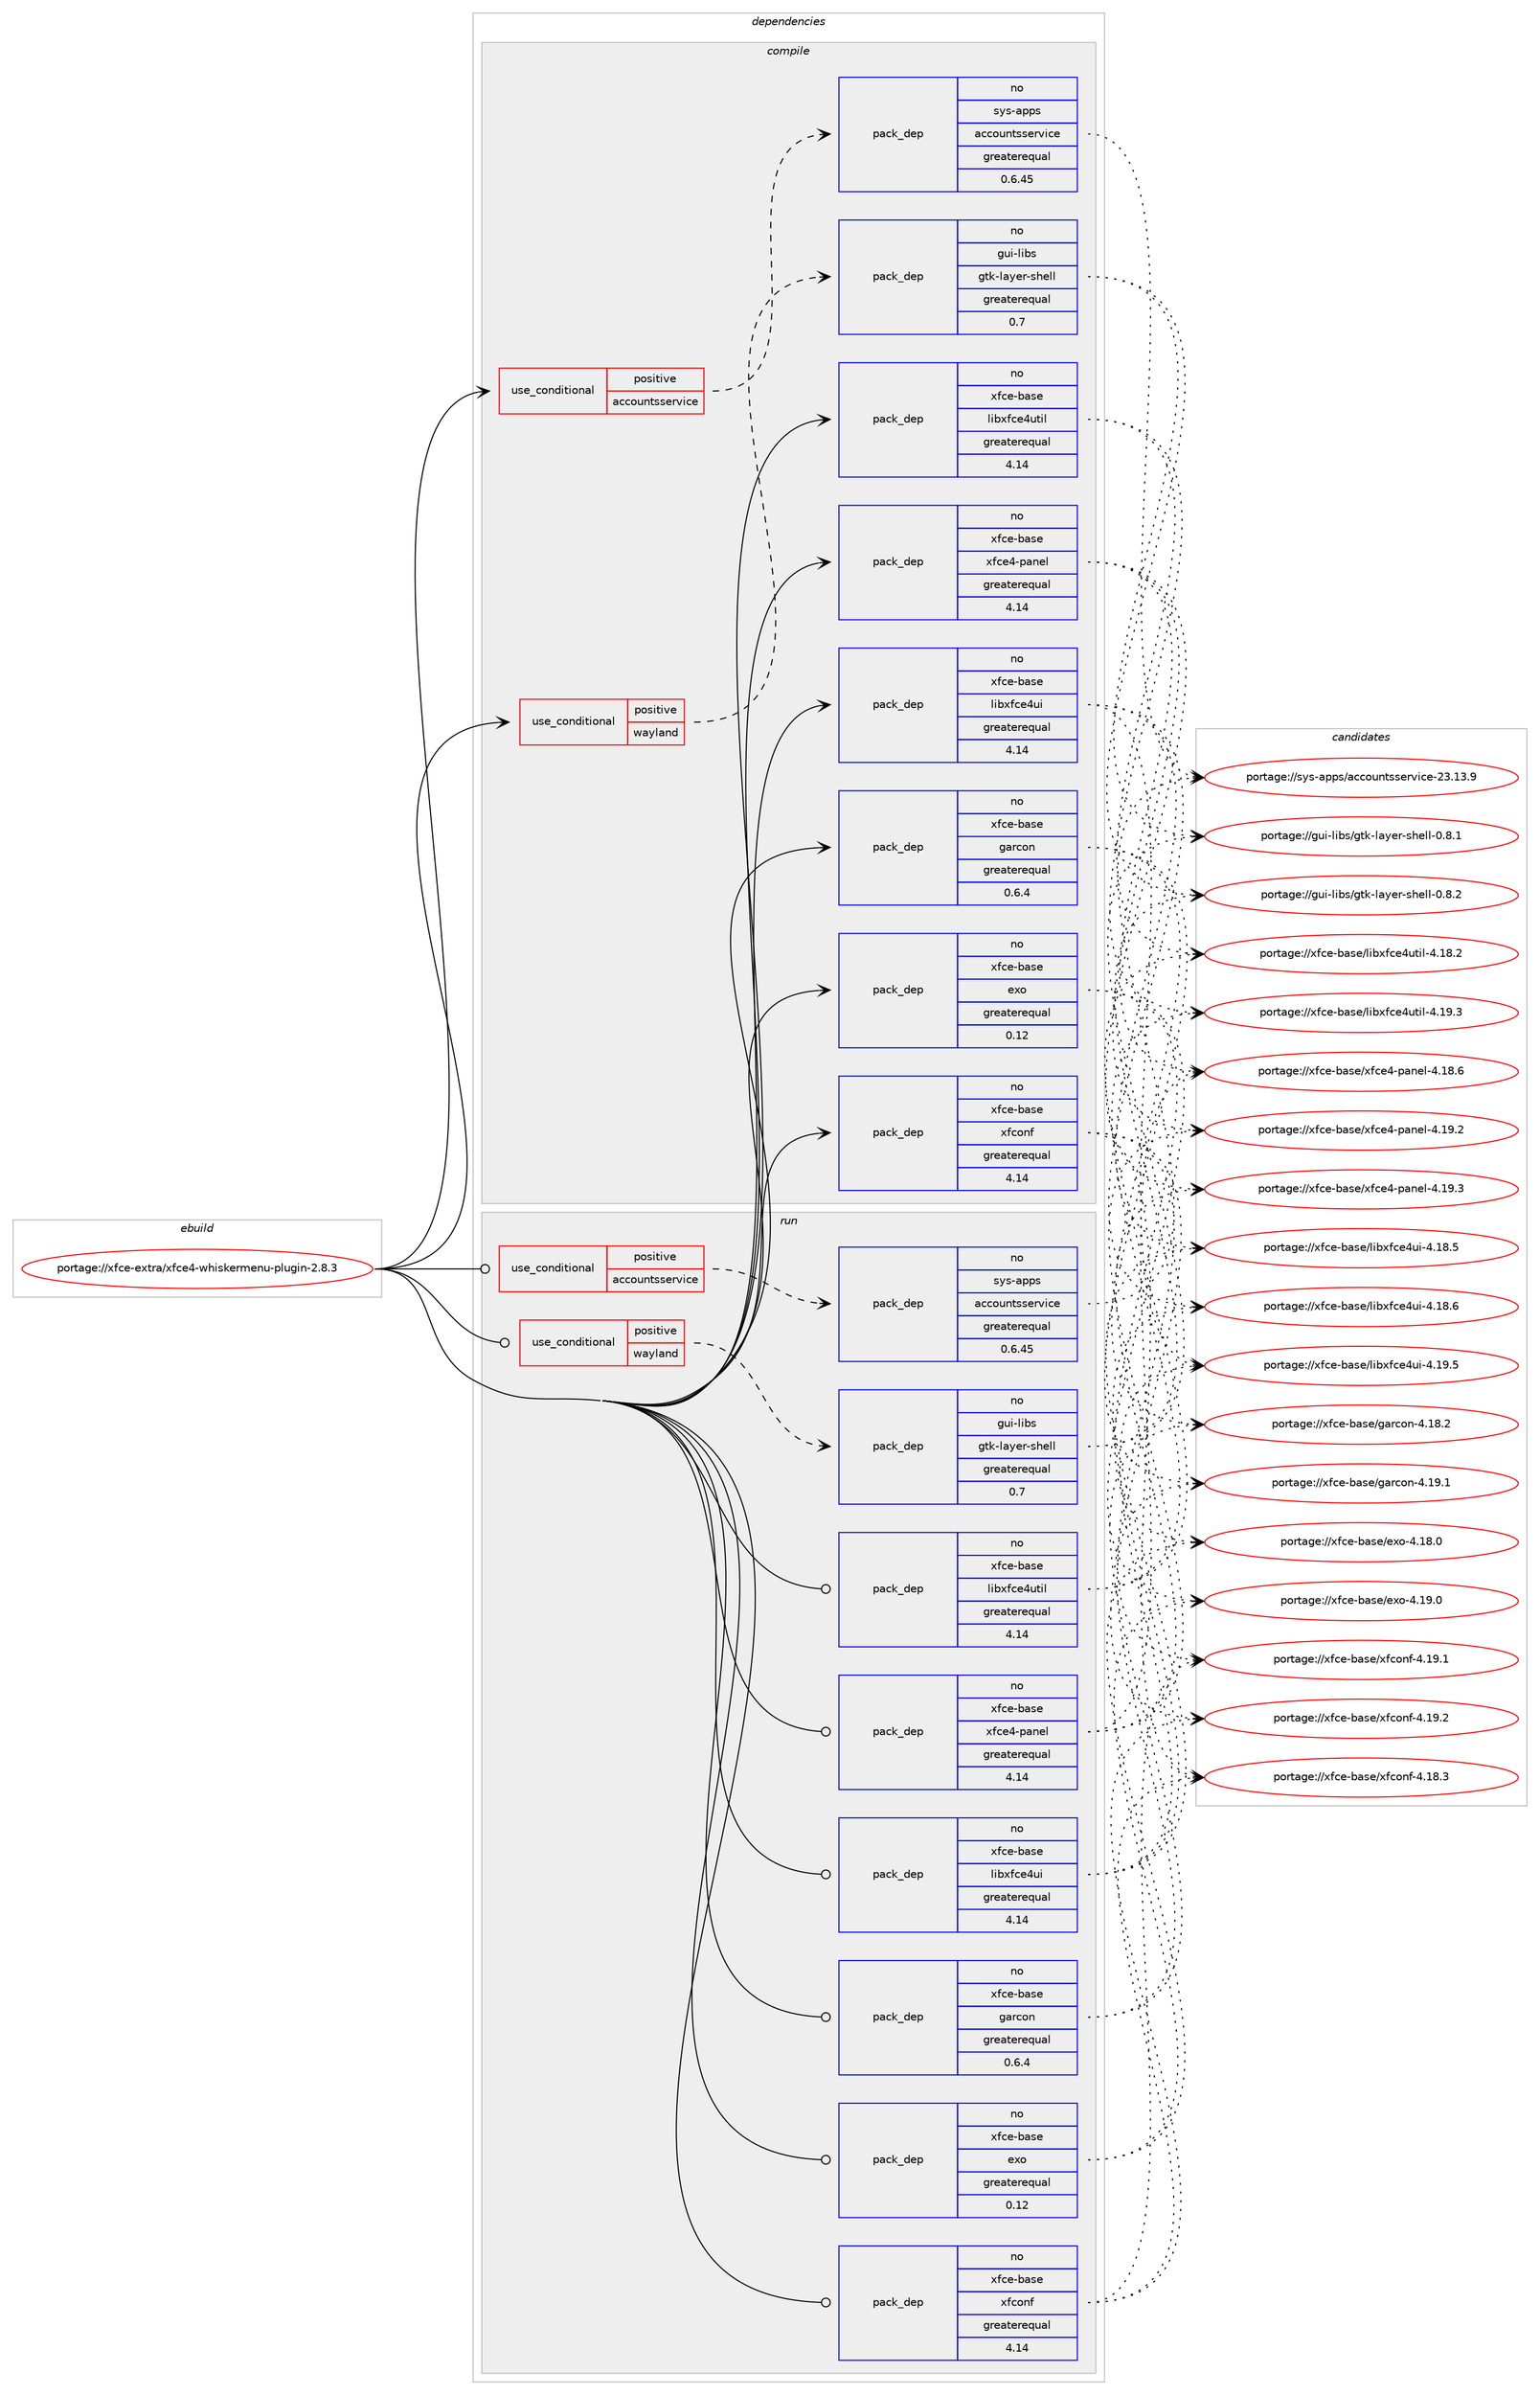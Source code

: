 digraph prolog {

# *************
# Graph options
# *************

newrank=true;
concentrate=true;
compound=true;
graph [rankdir=LR,fontname=Helvetica,fontsize=10,ranksep=1.5];#, ranksep=2.5, nodesep=0.2];
edge  [arrowhead=vee];
node  [fontname=Helvetica,fontsize=10];

# **********
# The ebuild
# **********

subgraph cluster_leftcol {
color=gray;
rank=same;
label=<<i>ebuild</i>>;
id [label="portage://xfce-extra/xfce4-whiskermenu-plugin-2.8.3", color=red, width=4, href="../xfce-extra/xfce4-whiskermenu-plugin-2.8.3.svg"];
}

# ****************
# The dependencies
# ****************

subgraph cluster_midcol {
color=gray;
label=<<i>dependencies</i>>;
subgraph cluster_compile {
fillcolor="#eeeeee";
style=filled;
label=<<i>compile</i>>;
subgraph cond4649 {
dependency7847 [label=<<TABLE BORDER="0" CELLBORDER="1" CELLSPACING="0" CELLPADDING="4"><TR><TD ROWSPAN="3" CELLPADDING="10">use_conditional</TD></TR><TR><TD>positive</TD></TR><TR><TD>accountsservice</TD></TR></TABLE>>, shape=none, color=red];
subgraph pack3028 {
dependency7848 [label=<<TABLE BORDER="0" CELLBORDER="1" CELLSPACING="0" CELLPADDING="4" WIDTH="220"><TR><TD ROWSPAN="6" CELLPADDING="30">pack_dep</TD></TR><TR><TD WIDTH="110">no</TD></TR><TR><TD>sys-apps</TD></TR><TR><TD>accountsservice</TD></TR><TR><TD>greaterequal</TD></TR><TR><TD>0.6.45</TD></TR></TABLE>>, shape=none, color=blue];
}
dependency7847:e -> dependency7848:w [weight=20,style="dashed",arrowhead="vee"];
}
id:e -> dependency7847:w [weight=20,style="solid",arrowhead="vee"];
subgraph cond4650 {
dependency7849 [label=<<TABLE BORDER="0" CELLBORDER="1" CELLSPACING="0" CELLPADDING="4"><TR><TD ROWSPAN="3" CELLPADDING="10">use_conditional</TD></TR><TR><TD>positive</TD></TR><TR><TD>wayland</TD></TR></TABLE>>, shape=none, color=red];
subgraph pack3029 {
dependency7850 [label=<<TABLE BORDER="0" CELLBORDER="1" CELLSPACING="0" CELLPADDING="4" WIDTH="220"><TR><TD ROWSPAN="6" CELLPADDING="30">pack_dep</TD></TR><TR><TD WIDTH="110">no</TD></TR><TR><TD>gui-libs</TD></TR><TR><TD>gtk-layer-shell</TD></TR><TR><TD>greaterequal</TD></TR><TR><TD>0.7</TD></TR></TABLE>>, shape=none, color=blue];
}
dependency7849:e -> dependency7850:w [weight=20,style="dashed",arrowhead="vee"];
}
id:e -> dependency7849:w [weight=20,style="solid",arrowhead="vee"];
# *** BEGIN UNKNOWN DEPENDENCY TYPE (TODO) ***
# id -> package_dependency(portage://xfce-extra/xfce4-whiskermenu-plugin-2.8.3,install,no,virtual,libintl,none,[,,],[],[])
# *** END UNKNOWN DEPENDENCY TYPE (TODO) ***

# *** BEGIN UNKNOWN DEPENDENCY TYPE (TODO) ***
# id -> package_dependency(portage://xfce-extra/xfce4-whiskermenu-plugin-2.8.3,install,no,x11-libs,gtk+,none,[,,],[slot(3)],[])
# *** END UNKNOWN DEPENDENCY TYPE (TODO) ***

subgraph pack3030 {
dependency7851 [label=<<TABLE BORDER="0" CELLBORDER="1" CELLSPACING="0" CELLPADDING="4" WIDTH="220"><TR><TD ROWSPAN="6" CELLPADDING="30">pack_dep</TD></TR><TR><TD WIDTH="110">no</TD></TR><TR><TD>xfce-base</TD></TR><TR><TD>exo</TD></TR><TR><TD>greaterequal</TD></TR><TR><TD>0.12</TD></TR></TABLE>>, shape=none, color=blue];
}
id:e -> dependency7851:w [weight=20,style="solid",arrowhead="vee"];
subgraph pack3031 {
dependency7852 [label=<<TABLE BORDER="0" CELLBORDER="1" CELLSPACING="0" CELLPADDING="4" WIDTH="220"><TR><TD ROWSPAN="6" CELLPADDING="30">pack_dep</TD></TR><TR><TD WIDTH="110">no</TD></TR><TR><TD>xfce-base</TD></TR><TR><TD>garcon</TD></TR><TR><TD>greaterequal</TD></TR><TR><TD>0.6.4</TD></TR></TABLE>>, shape=none, color=blue];
}
id:e -> dependency7852:w [weight=20,style="solid",arrowhead="vee"];
subgraph pack3032 {
dependency7853 [label=<<TABLE BORDER="0" CELLBORDER="1" CELLSPACING="0" CELLPADDING="4" WIDTH="220"><TR><TD ROWSPAN="6" CELLPADDING="30">pack_dep</TD></TR><TR><TD WIDTH="110">no</TD></TR><TR><TD>xfce-base</TD></TR><TR><TD>libxfce4ui</TD></TR><TR><TD>greaterequal</TD></TR><TR><TD>4.14</TD></TR></TABLE>>, shape=none, color=blue];
}
id:e -> dependency7853:w [weight=20,style="solid",arrowhead="vee"];
subgraph pack3033 {
dependency7854 [label=<<TABLE BORDER="0" CELLBORDER="1" CELLSPACING="0" CELLPADDING="4" WIDTH="220"><TR><TD ROWSPAN="6" CELLPADDING="30">pack_dep</TD></TR><TR><TD WIDTH="110">no</TD></TR><TR><TD>xfce-base</TD></TR><TR><TD>libxfce4util</TD></TR><TR><TD>greaterequal</TD></TR><TR><TD>4.14</TD></TR></TABLE>>, shape=none, color=blue];
}
id:e -> dependency7854:w [weight=20,style="solid",arrowhead="vee"];
subgraph pack3034 {
dependency7855 [label=<<TABLE BORDER="0" CELLBORDER="1" CELLSPACING="0" CELLPADDING="4" WIDTH="220"><TR><TD ROWSPAN="6" CELLPADDING="30">pack_dep</TD></TR><TR><TD WIDTH="110">no</TD></TR><TR><TD>xfce-base</TD></TR><TR><TD>xfce4-panel</TD></TR><TR><TD>greaterequal</TD></TR><TR><TD>4.14</TD></TR></TABLE>>, shape=none, color=blue];
}
id:e -> dependency7855:w [weight=20,style="solid",arrowhead="vee"];
subgraph pack3035 {
dependency7856 [label=<<TABLE BORDER="0" CELLBORDER="1" CELLSPACING="0" CELLPADDING="4" WIDTH="220"><TR><TD ROWSPAN="6" CELLPADDING="30">pack_dep</TD></TR><TR><TD WIDTH="110">no</TD></TR><TR><TD>xfce-base</TD></TR><TR><TD>xfconf</TD></TR><TR><TD>greaterequal</TD></TR><TR><TD>4.14</TD></TR></TABLE>>, shape=none, color=blue];
}
id:e -> dependency7856:w [weight=20,style="solid",arrowhead="vee"];
}
subgraph cluster_compileandrun {
fillcolor="#eeeeee";
style=filled;
label=<<i>compile and run</i>>;
}
subgraph cluster_run {
fillcolor="#eeeeee";
style=filled;
label=<<i>run</i>>;
subgraph cond4651 {
dependency7857 [label=<<TABLE BORDER="0" CELLBORDER="1" CELLSPACING="0" CELLPADDING="4"><TR><TD ROWSPAN="3" CELLPADDING="10">use_conditional</TD></TR><TR><TD>positive</TD></TR><TR><TD>accountsservice</TD></TR></TABLE>>, shape=none, color=red];
subgraph pack3036 {
dependency7858 [label=<<TABLE BORDER="0" CELLBORDER="1" CELLSPACING="0" CELLPADDING="4" WIDTH="220"><TR><TD ROWSPAN="6" CELLPADDING="30">pack_dep</TD></TR><TR><TD WIDTH="110">no</TD></TR><TR><TD>sys-apps</TD></TR><TR><TD>accountsservice</TD></TR><TR><TD>greaterequal</TD></TR><TR><TD>0.6.45</TD></TR></TABLE>>, shape=none, color=blue];
}
dependency7857:e -> dependency7858:w [weight=20,style="dashed",arrowhead="vee"];
}
id:e -> dependency7857:w [weight=20,style="solid",arrowhead="odot"];
subgraph cond4652 {
dependency7859 [label=<<TABLE BORDER="0" CELLBORDER="1" CELLSPACING="0" CELLPADDING="4"><TR><TD ROWSPAN="3" CELLPADDING="10">use_conditional</TD></TR><TR><TD>positive</TD></TR><TR><TD>wayland</TD></TR></TABLE>>, shape=none, color=red];
subgraph pack3037 {
dependency7860 [label=<<TABLE BORDER="0" CELLBORDER="1" CELLSPACING="0" CELLPADDING="4" WIDTH="220"><TR><TD ROWSPAN="6" CELLPADDING="30">pack_dep</TD></TR><TR><TD WIDTH="110">no</TD></TR><TR><TD>gui-libs</TD></TR><TR><TD>gtk-layer-shell</TD></TR><TR><TD>greaterequal</TD></TR><TR><TD>0.7</TD></TR></TABLE>>, shape=none, color=blue];
}
dependency7859:e -> dependency7860:w [weight=20,style="dashed",arrowhead="vee"];
}
id:e -> dependency7859:w [weight=20,style="solid",arrowhead="odot"];
# *** BEGIN UNKNOWN DEPENDENCY TYPE (TODO) ***
# id -> package_dependency(portage://xfce-extra/xfce4-whiskermenu-plugin-2.8.3,run,no,virtual,libintl,none,[,,],[],[])
# *** END UNKNOWN DEPENDENCY TYPE (TODO) ***

# *** BEGIN UNKNOWN DEPENDENCY TYPE (TODO) ***
# id -> package_dependency(portage://xfce-extra/xfce4-whiskermenu-plugin-2.8.3,run,no,x11-libs,gtk+,none,[,,],[slot(3)],[])
# *** END UNKNOWN DEPENDENCY TYPE (TODO) ***

subgraph pack3038 {
dependency7861 [label=<<TABLE BORDER="0" CELLBORDER="1" CELLSPACING="0" CELLPADDING="4" WIDTH="220"><TR><TD ROWSPAN="6" CELLPADDING="30">pack_dep</TD></TR><TR><TD WIDTH="110">no</TD></TR><TR><TD>xfce-base</TD></TR><TR><TD>exo</TD></TR><TR><TD>greaterequal</TD></TR><TR><TD>0.12</TD></TR></TABLE>>, shape=none, color=blue];
}
id:e -> dependency7861:w [weight=20,style="solid",arrowhead="odot"];
subgraph pack3039 {
dependency7862 [label=<<TABLE BORDER="0" CELLBORDER="1" CELLSPACING="0" CELLPADDING="4" WIDTH="220"><TR><TD ROWSPAN="6" CELLPADDING="30">pack_dep</TD></TR><TR><TD WIDTH="110">no</TD></TR><TR><TD>xfce-base</TD></TR><TR><TD>garcon</TD></TR><TR><TD>greaterequal</TD></TR><TR><TD>0.6.4</TD></TR></TABLE>>, shape=none, color=blue];
}
id:e -> dependency7862:w [weight=20,style="solid",arrowhead="odot"];
subgraph pack3040 {
dependency7863 [label=<<TABLE BORDER="0" CELLBORDER="1" CELLSPACING="0" CELLPADDING="4" WIDTH="220"><TR><TD ROWSPAN="6" CELLPADDING="30">pack_dep</TD></TR><TR><TD WIDTH="110">no</TD></TR><TR><TD>xfce-base</TD></TR><TR><TD>libxfce4ui</TD></TR><TR><TD>greaterequal</TD></TR><TR><TD>4.14</TD></TR></TABLE>>, shape=none, color=blue];
}
id:e -> dependency7863:w [weight=20,style="solid",arrowhead="odot"];
subgraph pack3041 {
dependency7864 [label=<<TABLE BORDER="0" CELLBORDER="1" CELLSPACING="0" CELLPADDING="4" WIDTH="220"><TR><TD ROWSPAN="6" CELLPADDING="30">pack_dep</TD></TR><TR><TD WIDTH="110">no</TD></TR><TR><TD>xfce-base</TD></TR><TR><TD>libxfce4util</TD></TR><TR><TD>greaterequal</TD></TR><TR><TD>4.14</TD></TR></TABLE>>, shape=none, color=blue];
}
id:e -> dependency7864:w [weight=20,style="solid",arrowhead="odot"];
subgraph pack3042 {
dependency7865 [label=<<TABLE BORDER="0" CELLBORDER="1" CELLSPACING="0" CELLPADDING="4" WIDTH="220"><TR><TD ROWSPAN="6" CELLPADDING="30">pack_dep</TD></TR><TR><TD WIDTH="110">no</TD></TR><TR><TD>xfce-base</TD></TR><TR><TD>xfce4-panel</TD></TR><TR><TD>greaterequal</TD></TR><TR><TD>4.14</TD></TR></TABLE>>, shape=none, color=blue];
}
id:e -> dependency7865:w [weight=20,style="solid",arrowhead="odot"];
subgraph pack3043 {
dependency7866 [label=<<TABLE BORDER="0" CELLBORDER="1" CELLSPACING="0" CELLPADDING="4" WIDTH="220"><TR><TD ROWSPAN="6" CELLPADDING="30">pack_dep</TD></TR><TR><TD WIDTH="110">no</TD></TR><TR><TD>xfce-base</TD></TR><TR><TD>xfconf</TD></TR><TR><TD>greaterequal</TD></TR><TR><TD>4.14</TD></TR></TABLE>>, shape=none, color=blue];
}
id:e -> dependency7866:w [weight=20,style="solid",arrowhead="odot"];
}
}

# **************
# The candidates
# **************

subgraph cluster_choices {
rank=same;
color=gray;
label=<<i>candidates</i>>;

subgraph choice3028 {
color=black;
nodesep=1;
choice115121115459711211211547979999111117110116115115101114118105991014550514649514657 [label="portage://sys-apps/accountsservice-23.13.9", color=red, width=4,href="../sys-apps/accountsservice-23.13.9.svg"];
dependency7848:e -> choice115121115459711211211547979999111117110116115115101114118105991014550514649514657:w [style=dotted,weight="100"];
}
subgraph choice3029 {
color=black;
nodesep=1;
choice103117105451081059811547103116107451089712110111445115104101108108454846564649 [label="portage://gui-libs/gtk-layer-shell-0.8.1", color=red, width=4,href="../gui-libs/gtk-layer-shell-0.8.1.svg"];
choice103117105451081059811547103116107451089712110111445115104101108108454846564650 [label="portage://gui-libs/gtk-layer-shell-0.8.2", color=red, width=4,href="../gui-libs/gtk-layer-shell-0.8.2.svg"];
dependency7850:e -> choice103117105451081059811547103116107451089712110111445115104101108108454846564649:w [style=dotted,weight="100"];
dependency7850:e -> choice103117105451081059811547103116107451089712110111445115104101108108454846564650:w [style=dotted,weight="100"];
}
subgraph choice3030 {
color=black;
nodesep=1;
choice120102991014598971151014710112011145524649564648 [label="portage://xfce-base/exo-4.18.0", color=red, width=4,href="../xfce-base/exo-4.18.0.svg"];
choice120102991014598971151014710112011145524649574648 [label="portage://xfce-base/exo-4.19.0", color=red, width=4,href="../xfce-base/exo-4.19.0.svg"];
dependency7851:e -> choice120102991014598971151014710112011145524649564648:w [style=dotted,weight="100"];
dependency7851:e -> choice120102991014598971151014710112011145524649574648:w [style=dotted,weight="100"];
}
subgraph choice3031 {
color=black;
nodesep=1;
choice1201029910145989711510147103971149911111045524649564650 [label="portage://xfce-base/garcon-4.18.2", color=red, width=4,href="../xfce-base/garcon-4.18.2.svg"];
choice1201029910145989711510147103971149911111045524649574649 [label="portage://xfce-base/garcon-4.19.1", color=red, width=4,href="../xfce-base/garcon-4.19.1.svg"];
dependency7852:e -> choice1201029910145989711510147103971149911111045524649564650:w [style=dotted,weight="100"];
dependency7852:e -> choice1201029910145989711510147103971149911111045524649574649:w [style=dotted,weight="100"];
}
subgraph choice3032 {
color=black;
nodesep=1;
choice120102991014598971151014710810598120102991015211710545524649564653 [label="portage://xfce-base/libxfce4ui-4.18.5", color=red, width=4,href="../xfce-base/libxfce4ui-4.18.5.svg"];
choice120102991014598971151014710810598120102991015211710545524649564654 [label="portage://xfce-base/libxfce4ui-4.18.6", color=red, width=4,href="../xfce-base/libxfce4ui-4.18.6.svg"];
choice120102991014598971151014710810598120102991015211710545524649574653 [label="portage://xfce-base/libxfce4ui-4.19.5", color=red, width=4,href="../xfce-base/libxfce4ui-4.19.5.svg"];
dependency7853:e -> choice120102991014598971151014710810598120102991015211710545524649564653:w [style=dotted,weight="100"];
dependency7853:e -> choice120102991014598971151014710810598120102991015211710545524649564654:w [style=dotted,weight="100"];
dependency7853:e -> choice120102991014598971151014710810598120102991015211710545524649574653:w [style=dotted,weight="100"];
}
subgraph choice3033 {
color=black;
nodesep=1;
choice120102991014598971151014710810598120102991015211711610510845524649564650 [label="portage://xfce-base/libxfce4util-4.18.2", color=red, width=4,href="../xfce-base/libxfce4util-4.18.2.svg"];
choice120102991014598971151014710810598120102991015211711610510845524649574651 [label="portage://xfce-base/libxfce4util-4.19.3", color=red, width=4,href="../xfce-base/libxfce4util-4.19.3.svg"];
dependency7854:e -> choice120102991014598971151014710810598120102991015211711610510845524649564650:w [style=dotted,weight="100"];
dependency7854:e -> choice120102991014598971151014710810598120102991015211711610510845524649574651:w [style=dotted,weight="100"];
}
subgraph choice3034 {
color=black;
nodesep=1;
choice12010299101459897115101471201029910152451129711010110845524649564654 [label="portage://xfce-base/xfce4-panel-4.18.6", color=red, width=4,href="../xfce-base/xfce4-panel-4.18.6.svg"];
choice12010299101459897115101471201029910152451129711010110845524649574650 [label="portage://xfce-base/xfce4-panel-4.19.2", color=red, width=4,href="../xfce-base/xfce4-panel-4.19.2.svg"];
choice12010299101459897115101471201029910152451129711010110845524649574651 [label="portage://xfce-base/xfce4-panel-4.19.3", color=red, width=4,href="../xfce-base/xfce4-panel-4.19.3.svg"];
dependency7855:e -> choice12010299101459897115101471201029910152451129711010110845524649564654:w [style=dotted,weight="100"];
dependency7855:e -> choice12010299101459897115101471201029910152451129711010110845524649574650:w [style=dotted,weight="100"];
dependency7855:e -> choice12010299101459897115101471201029910152451129711010110845524649574651:w [style=dotted,weight="100"];
}
subgraph choice3035 {
color=black;
nodesep=1;
choice12010299101459897115101471201029911111010245524649564651 [label="portage://xfce-base/xfconf-4.18.3", color=red, width=4,href="../xfce-base/xfconf-4.18.3.svg"];
choice12010299101459897115101471201029911111010245524649574649 [label="portage://xfce-base/xfconf-4.19.1", color=red, width=4,href="../xfce-base/xfconf-4.19.1.svg"];
choice12010299101459897115101471201029911111010245524649574650 [label="portage://xfce-base/xfconf-4.19.2", color=red, width=4,href="../xfce-base/xfconf-4.19.2.svg"];
dependency7856:e -> choice12010299101459897115101471201029911111010245524649564651:w [style=dotted,weight="100"];
dependency7856:e -> choice12010299101459897115101471201029911111010245524649574649:w [style=dotted,weight="100"];
dependency7856:e -> choice12010299101459897115101471201029911111010245524649574650:w [style=dotted,weight="100"];
}
subgraph choice3036 {
color=black;
nodesep=1;
choice115121115459711211211547979999111117110116115115101114118105991014550514649514657 [label="portage://sys-apps/accountsservice-23.13.9", color=red, width=4,href="../sys-apps/accountsservice-23.13.9.svg"];
dependency7858:e -> choice115121115459711211211547979999111117110116115115101114118105991014550514649514657:w [style=dotted,weight="100"];
}
subgraph choice3037 {
color=black;
nodesep=1;
choice103117105451081059811547103116107451089712110111445115104101108108454846564649 [label="portage://gui-libs/gtk-layer-shell-0.8.1", color=red, width=4,href="../gui-libs/gtk-layer-shell-0.8.1.svg"];
choice103117105451081059811547103116107451089712110111445115104101108108454846564650 [label="portage://gui-libs/gtk-layer-shell-0.8.2", color=red, width=4,href="../gui-libs/gtk-layer-shell-0.8.2.svg"];
dependency7860:e -> choice103117105451081059811547103116107451089712110111445115104101108108454846564649:w [style=dotted,weight="100"];
dependency7860:e -> choice103117105451081059811547103116107451089712110111445115104101108108454846564650:w [style=dotted,weight="100"];
}
subgraph choice3038 {
color=black;
nodesep=1;
choice120102991014598971151014710112011145524649564648 [label="portage://xfce-base/exo-4.18.0", color=red, width=4,href="../xfce-base/exo-4.18.0.svg"];
choice120102991014598971151014710112011145524649574648 [label="portage://xfce-base/exo-4.19.0", color=red, width=4,href="../xfce-base/exo-4.19.0.svg"];
dependency7861:e -> choice120102991014598971151014710112011145524649564648:w [style=dotted,weight="100"];
dependency7861:e -> choice120102991014598971151014710112011145524649574648:w [style=dotted,weight="100"];
}
subgraph choice3039 {
color=black;
nodesep=1;
choice1201029910145989711510147103971149911111045524649564650 [label="portage://xfce-base/garcon-4.18.2", color=red, width=4,href="../xfce-base/garcon-4.18.2.svg"];
choice1201029910145989711510147103971149911111045524649574649 [label="portage://xfce-base/garcon-4.19.1", color=red, width=4,href="../xfce-base/garcon-4.19.1.svg"];
dependency7862:e -> choice1201029910145989711510147103971149911111045524649564650:w [style=dotted,weight="100"];
dependency7862:e -> choice1201029910145989711510147103971149911111045524649574649:w [style=dotted,weight="100"];
}
subgraph choice3040 {
color=black;
nodesep=1;
choice120102991014598971151014710810598120102991015211710545524649564653 [label="portage://xfce-base/libxfce4ui-4.18.5", color=red, width=4,href="../xfce-base/libxfce4ui-4.18.5.svg"];
choice120102991014598971151014710810598120102991015211710545524649564654 [label="portage://xfce-base/libxfce4ui-4.18.6", color=red, width=4,href="../xfce-base/libxfce4ui-4.18.6.svg"];
choice120102991014598971151014710810598120102991015211710545524649574653 [label="portage://xfce-base/libxfce4ui-4.19.5", color=red, width=4,href="../xfce-base/libxfce4ui-4.19.5.svg"];
dependency7863:e -> choice120102991014598971151014710810598120102991015211710545524649564653:w [style=dotted,weight="100"];
dependency7863:e -> choice120102991014598971151014710810598120102991015211710545524649564654:w [style=dotted,weight="100"];
dependency7863:e -> choice120102991014598971151014710810598120102991015211710545524649574653:w [style=dotted,weight="100"];
}
subgraph choice3041 {
color=black;
nodesep=1;
choice120102991014598971151014710810598120102991015211711610510845524649564650 [label="portage://xfce-base/libxfce4util-4.18.2", color=red, width=4,href="../xfce-base/libxfce4util-4.18.2.svg"];
choice120102991014598971151014710810598120102991015211711610510845524649574651 [label="portage://xfce-base/libxfce4util-4.19.3", color=red, width=4,href="../xfce-base/libxfce4util-4.19.3.svg"];
dependency7864:e -> choice120102991014598971151014710810598120102991015211711610510845524649564650:w [style=dotted,weight="100"];
dependency7864:e -> choice120102991014598971151014710810598120102991015211711610510845524649574651:w [style=dotted,weight="100"];
}
subgraph choice3042 {
color=black;
nodesep=1;
choice12010299101459897115101471201029910152451129711010110845524649564654 [label="portage://xfce-base/xfce4-panel-4.18.6", color=red, width=4,href="../xfce-base/xfce4-panel-4.18.6.svg"];
choice12010299101459897115101471201029910152451129711010110845524649574650 [label="portage://xfce-base/xfce4-panel-4.19.2", color=red, width=4,href="../xfce-base/xfce4-panel-4.19.2.svg"];
choice12010299101459897115101471201029910152451129711010110845524649574651 [label="portage://xfce-base/xfce4-panel-4.19.3", color=red, width=4,href="../xfce-base/xfce4-panel-4.19.3.svg"];
dependency7865:e -> choice12010299101459897115101471201029910152451129711010110845524649564654:w [style=dotted,weight="100"];
dependency7865:e -> choice12010299101459897115101471201029910152451129711010110845524649574650:w [style=dotted,weight="100"];
dependency7865:e -> choice12010299101459897115101471201029910152451129711010110845524649574651:w [style=dotted,weight="100"];
}
subgraph choice3043 {
color=black;
nodesep=1;
choice12010299101459897115101471201029911111010245524649564651 [label="portage://xfce-base/xfconf-4.18.3", color=red, width=4,href="../xfce-base/xfconf-4.18.3.svg"];
choice12010299101459897115101471201029911111010245524649574649 [label="portage://xfce-base/xfconf-4.19.1", color=red, width=4,href="../xfce-base/xfconf-4.19.1.svg"];
choice12010299101459897115101471201029911111010245524649574650 [label="portage://xfce-base/xfconf-4.19.2", color=red, width=4,href="../xfce-base/xfconf-4.19.2.svg"];
dependency7866:e -> choice12010299101459897115101471201029911111010245524649564651:w [style=dotted,weight="100"];
dependency7866:e -> choice12010299101459897115101471201029911111010245524649574649:w [style=dotted,weight="100"];
dependency7866:e -> choice12010299101459897115101471201029911111010245524649574650:w [style=dotted,weight="100"];
}
}

}
